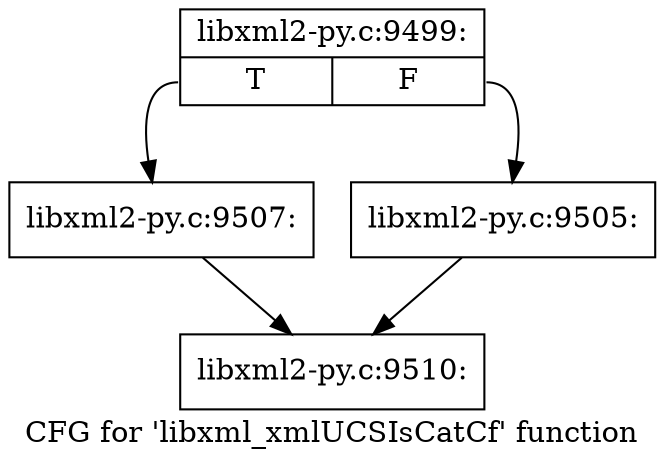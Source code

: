 digraph "CFG for 'libxml_xmlUCSIsCatCf' function" {
	label="CFG for 'libxml_xmlUCSIsCatCf' function";

	Node0x452bd40 [shape=record,label="{libxml2-py.c:9499:|{<s0>T|<s1>F}}"];
	Node0x452bd40:s0 -> Node0x452cd70;
	Node0x452bd40:s1 -> Node0x452cd20;
	Node0x452cd20 [shape=record,label="{libxml2-py.c:9505:}"];
	Node0x452cd20 -> Node0x452b5d0;
	Node0x452cd70 [shape=record,label="{libxml2-py.c:9507:}"];
	Node0x452cd70 -> Node0x452b5d0;
	Node0x452b5d0 [shape=record,label="{libxml2-py.c:9510:}"];
}
